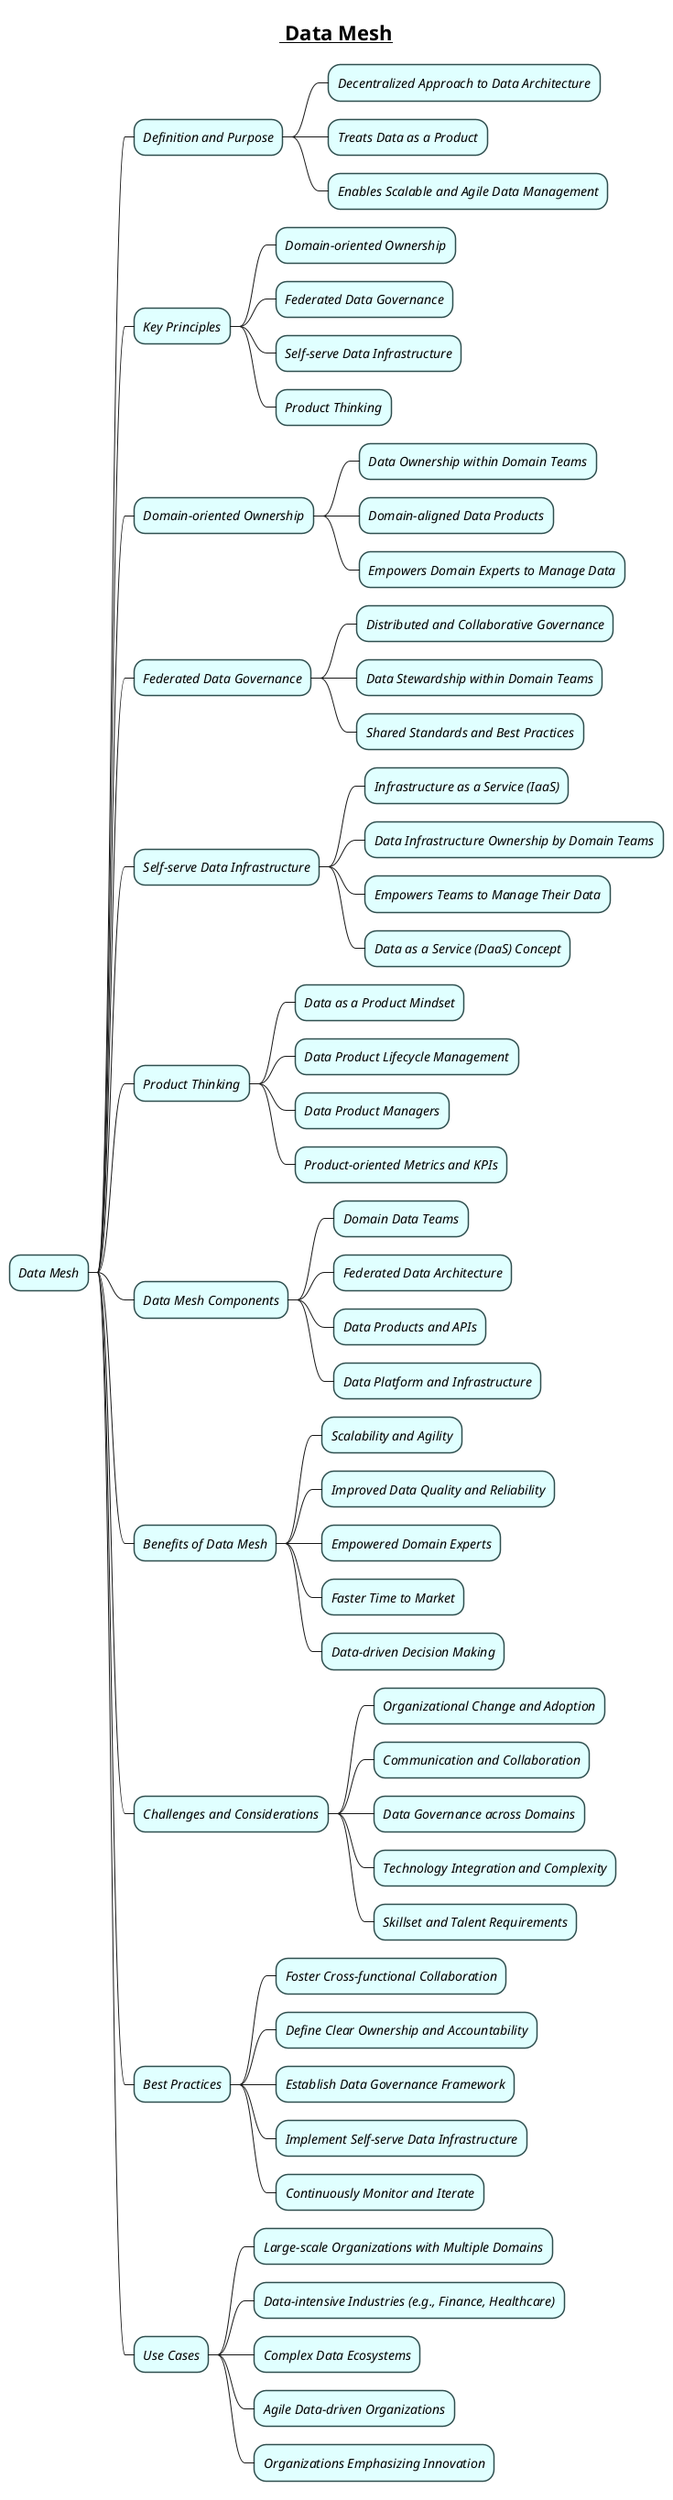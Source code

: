 @startmindmap
skinparam node {
    BorderColor DarkSlateGray
    BackgroundColor LightCyan
    FontStyle italic
}
skinparam connector {
    Color DarkSlateGray
    FontStyle Bold
}

title =__ Data Mesh__
* Data Mesh

** Definition and Purpose
*** Decentralized Approach to Data Architecture
*** Treats Data as a Product
*** Enables Scalable and Agile Data Management

** Key Principles
*** Domain-oriented Ownership
*** Federated Data Governance
*** Self-serve Data Infrastructure
*** Product Thinking

** Domain-oriented Ownership
*** Data Ownership within Domain Teams
*** Domain-aligned Data Products
*** Empowers Domain Experts to Manage Data

** Federated Data Governance
*** Distributed and Collaborative Governance
*** Data Stewardship within Domain Teams
*** Shared Standards and Best Practices

** Self-serve Data Infrastructure
*** Infrastructure as a Service (IaaS)
*** Data Infrastructure Ownership by Domain Teams
*** Empowers Teams to Manage Their Data
*** Data as a Service (DaaS) Concept

** Product Thinking
*** Data as a Product Mindset
*** Data Product Lifecycle Management
*** Data Product Managers
*** Product-oriented Metrics and KPIs

** Data Mesh Components
*** Domain Data Teams
*** Federated Data Architecture
*** Data Products and APIs
*** Data Platform and Infrastructure

** Benefits of Data Mesh
*** Scalability and Agility
*** Improved Data Quality and Reliability
*** Empowered Domain Experts
*** Faster Time to Market
*** Data-driven Decision Making

** Challenges and Considerations
*** Organizational Change and Adoption
*** Communication and Collaboration
*** Data Governance across Domains
*** Technology Integration and Complexity
*** Skillset and Talent Requirements

** Best Practices
*** Foster Cross-functional Collaboration
*** Define Clear Ownership and Accountability
*** Establish Data Governance Framework
*** Implement Self-serve Data Infrastructure
*** Continuously Monitor and Iterate

** Use Cases
*** Large-scale Organizations with Multiple Domains
*** Data-intensive Industries (e.g., Finance, Healthcare)
*** Complex Data Ecosystems
*** Agile Data-driven Organizations
*** Organizations Emphasizing Innovation

@endmindmap
